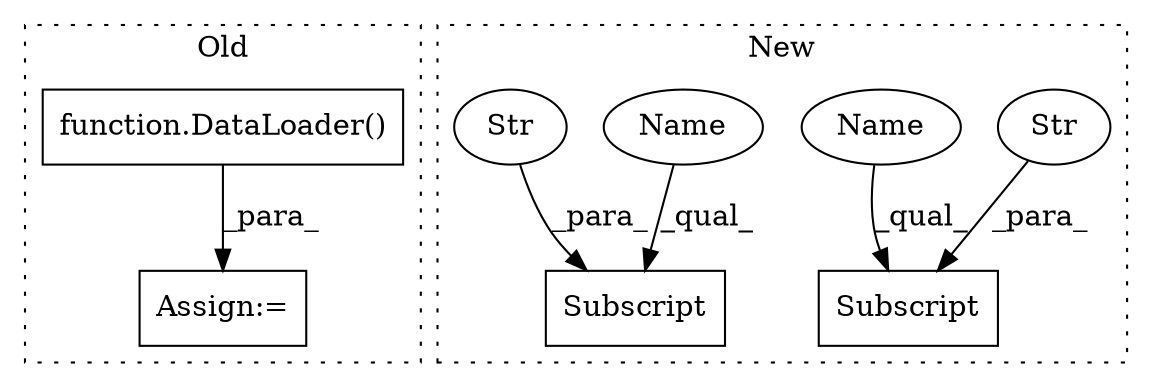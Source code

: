 digraph G {
subgraph cluster0 {
1 [label="function.DataLoader()" a="75" s="4971,5004" l="25,95" shape="box"];
3 [label="Assign:=" a="68" s="4968" l="3" shape="box"];
label = "Old";
style="dotted";
}
subgraph cluster1 {
2 [label="Subscript" a="63" s="5571,0" l="17,0" shape="box"];
4 [label="Str" a="66" s="5580" l="7" shape="ellipse"];
5 [label="Subscript" a="63" s="5550,0" l="19,0" shape="box"];
6 [label="Str" a="66" s="5559" l="9" shape="ellipse"];
7 [label="Name" a="87" s="5571" l="8" shape="ellipse"];
8 [label="Name" a="87" s="5550" l="8" shape="ellipse"];
label = "New";
style="dotted";
}
1 -> 3 [label="_para_"];
4 -> 2 [label="_para_"];
6 -> 5 [label="_para_"];
7 -> 2 [label="_qual_"];
8 -> 5 [label="_qual_"];
}